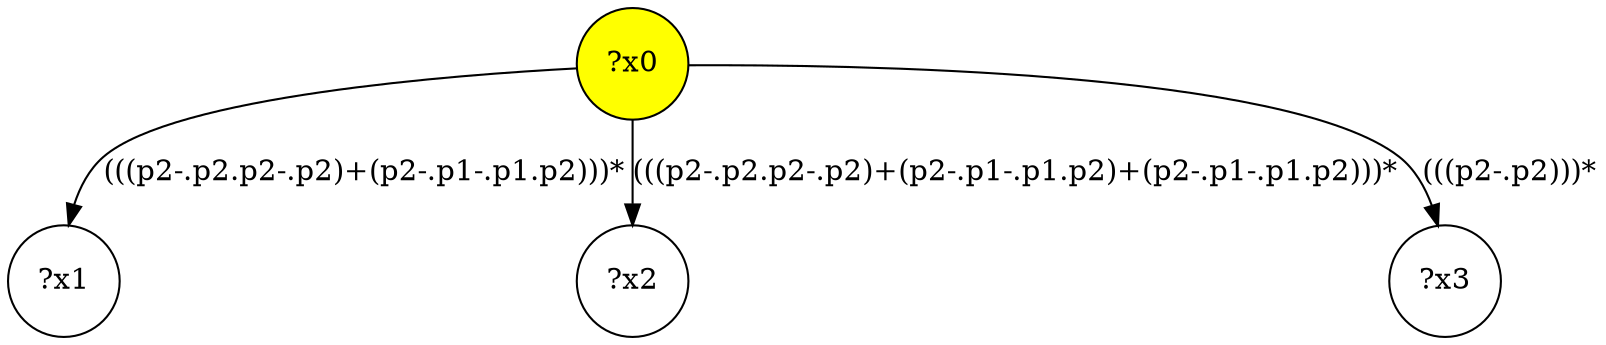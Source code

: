 digraph g {
	x0 [fillcolor="yellow", style="filled," shape=circle, label="?x0"];
	x1 [shape=circle, label="?x1"];
x0 -> x1[label="(((p2-.p2.p2-.p2)+(p2-.p1-.p1.p2)))*"]	x2 [shape=circle, label="?x2"];
x0 -> x2[label="(((p2-.p2.p2-.p2)+(p2-.p1-.p1.p2)+(p2-.p1-.p1.p2)))*"]	x3 [shape=circle, label="?x3"];
x0 -> x3[label="(((p2-.p2)))*"]}
